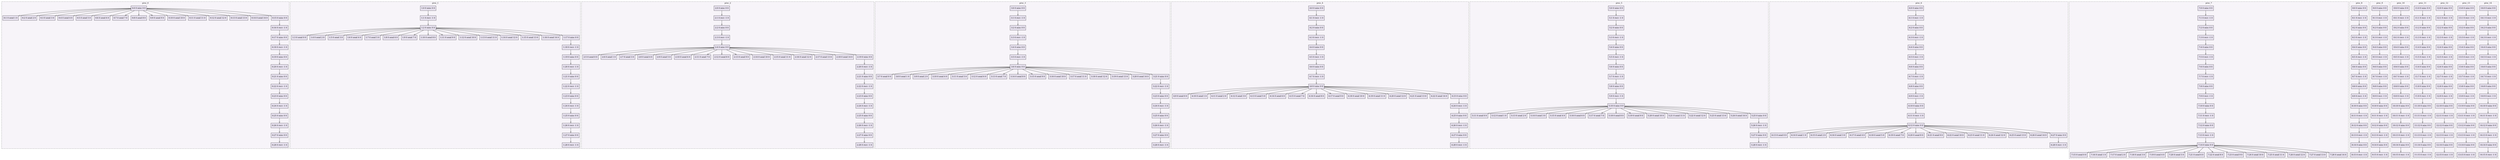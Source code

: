 digraph{node[shape=record style=filled colorscheme=purd9 fillcolor=2];subgraph cluster0{style=dashed;colorscheme=purd9;bgcolor=1;edge[arrowhead=empty];label=proc_0;0[label="0:0 0 misc 0 0"];1[label="0:1 0 send 1 0"];2[label="0:2 0 send 2 0"];3[label="0:3 0 send 3 0"];4[label="0:4 0 send 4 0"];5[label="0:5 0 send 5 0"];6[label="0:6 0 send 6 0"];7[label="0:7 0 send 7 0"];8[label="0:8 0 send 8 0"];9[label="0:9 0 send 9 0"];10[label="0:10 0 send 10 0"];11[label="0:11 0 send 11 0"];12[label="0:12 0 send 12 0"];13[label="0:13 0 send 13 0"];14[label="0:14 0 send 14 0"];15[label="0:15 0 misc 0 0"];16[label="0:16 0 recv -1 0"];17[label="0:17 0 misc 0 0"];18[label="0:18 0 recv -1 0"];19[label="0:19 0 misc 0 0"];20[label="0:20 0 recv -1 0"];21[label="0:21 0 misc 0 0"];22[label="0:22 0 recv -1 0"];23[label="0:23 0 misc 0 0"];24[label="0:24 0 recv -1 0"];25[label="0:25 0 misc 0 0"];26[label="0:26 0 recv -1 0"];27[label="0:27 0 misc 0 0"];28[label="0:28 0 recv -1 0"];0->1;0->2;0->3;0->4;0->5;0->6;0->7;0->8;0->9;0->10;0->11;0->12;0->13;0->14;0->15;15->16;16->17;17->18;18->19;19->20;20->21;21->22;22->23;23->24;24->25;25->26;26->27;27->28;}subgraph cluster1{style=dashed;colorscheme=purd9;bgcolor=1;edge[arrowhead=empty];label=proc_1;29[label="1:0 0 misc 0 0"];30[label="1:1 0 recv -1 0"];31[label="1:2 0 misc 0 0"];32[label="1:3 0 send 0 0"];33[label="1:4 0 send 2 0"];34[label="1:5 0 send 3 0"];35[label="1:6 0 send 4 0"];36[label="1:7 0 send 5 0"];37[label="1:8 0 send 6 0"];38[label="1:9 0 send 7 0"];39[label="1:10 0 send 8 0"];40[label="1:11 0 send 9 0"];41[label="1:12 0 send 10 0"];42[label="1:13 0 send 11 0"];43[label="1:14 0 send 12 0"];44[label="1:15 0 send 13 0"];45[label="1:16 0 send 14 0"];46[label="1:17 0 misc 0 0"];47[label="1:18 0 recv -1 0"];48[label="1:19 0 misc 0 0"];49[label="1:20 0 recv -1 0"];50[label="1:21 0 misc 0 0"];51[label="1:22 0 recv -1 0"];52[label="1:23 0 misc 0 0"];53[label="1:24 0 recv -1 0"];54[label="1:25 0 misc 0 0"];55[label="1:26 0 recv -1 0"];56[label="1:27 0 misc 0 0"];57[label="1:28 0 recv -1 0"];29->30;30->31;31->32;31->33;31->34;31->35;31->36;31->37;31->38;31->39;31->40;31->41;31->42;31->43;31->44;31->45;31->46;46->47;47->48;48->49;49->50;50->51;51->52;52->53;53->54;54->55;55->56;56->57;}subgraph cluster2{style=dashed;colorscheme=purd9;bgcolor=1;edge[arrowhead=empty];label=proc_2;58[label="2:0 0 misc 0 0"];59[label="2:1 0 recv -1 0"];60[label="2:2 0 misc 0 0"];61[label="2:3 0 recv -1 0"];62[label="2:4 0 misc 0 0"];63[label="2:5 0 send 0 0"];64[label="2:6 0 send 1 0"];65[label="2:7 0 send 3 0"];66[label="2:8 0 send 4 0"];67[label="2:9 0 send 5 0"];68[label="2:10 0 send 6 0"];69[label="2:11 0 send 7 0"];70[label="2:12 0 send 8 0"];71[label="2:13 0 send 9 0"];72[label="2:14 0 send 10 0"];73[label="2:15 0 send 11 0"];74[label="2:16 0 send 12 0"];75[label="2:17 0 send 13 0"];76[label="2:18 0 send 14 0"];77[label="2:19 0 misc 0 0"];78[label="2:20 0 recv -1 0"];79[label="2:21 0 misc 0 0"];80[label="2:22 0 recv -1 0"];81[label="2:23 0 misc 0 0"];82[label="2:24 0 recv -1 0"];83[label="2:25 0 misc 0 0"];84[label="2:26 0 recv -1 0"];85[label="2:27 0 misc 0 0"];86[label="2:28 0 recv -1 0"];58->59;59->60;60->61;61->62;62->63;62->64;62->65;62->66;62->67;62->68;62->69;62->70;62->71;62->72;62->73;62->74;62->75;62->76;62->77;77->78;78->79;79->80;80->81;81->82;82->83;83->84;84->85;85->86;}subgraph cluster3{style=dashed;colorscheme=purd9;bgcolor=1;edge[arrowhead=empty];label=proc_3;87[label="3:0 0 misc 0 0"];88[label="3:1 0 recv -1 0"];89[label="3:2 0 misc 0 0"];90[label="3:3 0 recv -1 0"];91[label="3:4 0 misc 0 0"];92[label="3:5 0 recv -1 0"];93[label="3:6 0 misc 0 0"];94[label="3:7 0 send 0 0"];95[label="3:8 0 send 1 0"];96[label="3:9 0 send 2 0"];97[label="3:10 0 send 4 0"];98[label="3:11 0 send 5 0"];99[label="3:12 0 send 6 0"];100[label="3:13 0 send 7 0"];101[label="3:14 0 send 8 0"];102[label="3:15 0 send 9 0"];103[label="3:16 0 send 10 0"];104[label="3:17 0 send 11 0"];105[label="3:18 0 send 12 0"];106[label="3:19 0 send 13 0"];107[label="3:20 0 send 14 0"];108[label="3:21 0 misc 0 0"];109[label="3:22 0 recv -1 0"];110[label="3:23 0 misc 0 0"];111[label="3:24 0 recv -1 0"];112[label="3:25 0 misc 0 0"];113[label="3:26 0 recv -1 0"];114[label="3:27 0 misc 0 0"];115[label="3:28 0 recv -1 0"];87->88;88->89;89->90;90->91;91->92;92->93;93->94;93->95;93->96;93->97;93->98;93->99;93->100;93->101;93->102;93->103;93->104;93->105;93->106;93->107;93->108;108->109;109->110;110->111;111->112;112->113;113->114;114->115;}subgraph cluster4{style=dashed;colorscheme=purd9;bgcolor=1;edge[arrowhead=empty];label=proc_4;116[label="4:0 0 misc 0 0"];117[label="4:1 0 recv -1 0"];118[label="4:2 0 misc 0 0"];119[label="4:3 0 recv -1 0"];120[label="4:4 0 misc 0 0"];121[label="4:5 0 recv -1 0"];122[label="4:6 0 misc 0 0"];123[label="4:7 0 recv -1 0"];124[label="4:8 0 misc 0 0"];125[label="4:9 0 send 0 0"];126[label="4:10 0 send 1 0"];127[label="4:11 0 send 2 0"];128[label="4:12 0 send 3 0"];129[label="4:13 0 send 5 0"];130[label="4:14 0 send 6 0"];131[label="4:15 0 send 7 0"];132[label="4:16 0 send 8 0"];133[label="4:17 0 send 9 0"];134[label="4:18 0 send 10 0"];135[label="4:19 0 send 11 0"];136[label="4:20 0 send 12 0"];137[label="4:21 0 send 13 0"];138[label="4:22 0 send 14 0"];139[label="4:23 0 misc 0 0"];140[label="4:24 0 recv -1 0"];141[label="4:25 0 misc 0 0"];142[label="4:26 0 recv -1 0"];143[label="4:27 0 misc 0 0"];144[label="4:28 0 recv -1 0"];116->117;117->118;118->119;119->120;120->121;121->122;122->123;123->124;124->125;124->126;124->127;124->128;124->129;124->130;124->131;124->132;124->133;124->134;124->135;124->136;124->137;124->138;124->139;139->140;140->141;141->142;142->143;143->144;}subgraph cluster5{style=dashed;colorscheme=purd9;bgcolor=1;edge[arrowhead=empty];label=proc_5;145[label="5:0 0 misc 0 0"];146[label="5:1 0 recv -1 0"];147[label="5:2 0 misc 0 0"];148[label="5:3 0 recv -1 0"];149[label="5:4 0 misc 0 0"];150[label="5:5 0 recv -1 0"];151[label="5:6 0 misc 0 0"];152[label="5:7 0 recv -1 0"];153[label="5:8 0 misc 0 0"];154[label="5:9 0 recv -1 0"];155[label="5:10 0 misc 0 0"];156[label="5:11 0 send 0 0"];157[label="5:12 0 send 1 0"];158[label="5:13 0 send 2 0"];159[label="5:14 0 send 3 0"];160[label="5:15 0 send 4 0"];161[label="5:16 0 send 6 0"];162[label="5:17 0 send 7 0"];163[label="5:18 0 send 8 0"];164[label="5:19 0 send 9 0"];165[label="5:20 0 send 10 0"];166[label="5:21 0 send 11 0"];167[label="5:22 0 send 12 0"];168[label="5:23 0 send 13 0"];169[label="5:24 0 send 14 0"];170[label="5:25 0 misc 0 0"];171[label="5:26 0 recv -1 0"];172[label="5:27 0 misc 0 0"];173[label="5:28 0 recv -1 0"];145->146;146->147;147->148;148->149;149->150;150->151;151->152;152->153;153->154;154->155;155->156;155->157;155->158;155->159;155->160;155->161;155->162;155->163;155->164;155->165;155->166;155->167;155->168;155->169;155->170;170->171;171->172;172->173;}subgraph cluster6{style=dashed;colorscheme=purd9;bgcolor=1;edge[arrowhead=empty];label=proc_6;174[label="6:0 0 misc 0 0"];175[label="6:1 0 recv -1 0"];176[label="6:2 0 misc 0 0"];177[label="6:3 0 recv -1 0"];178[label="6:4 0 misc 0 0"];179[label="6:5 0 recv -1 0"];180[label="6:6 0 misc 0 0"];181[label="6:7 0 recv -1 0"];182[label="6:8 0 misc 0 0"];183[label="6:9 0 recv -1 0"];184[label="6:10 0 misc 0 0"];185[label="6:11 0 recv -1 0"];186[label="6:12 0 misc 0 0"];187[label="6:13 0 send 0 0"];188[label="6:14 0 send 1 0"];189[label="6:15 0 send 2 0"];190[label="6:16 0 send 3 0"];191[label="6:17 0 send 4 0"];192[label="6:18 0 send 5 0"];193[label="6:19 0 send 7 0"];194[label="6:20 0 send 8 0"];195[label="6:21 0 send 9 0"];196[label="6:22 0 send 10 0"];197[label="6:23 0 send 11 0"];198[label="6:24 0 send 12 0"];199[label="6:25 0 send 13 0"];200[label="6:26 0 send 14 0"];201[label="6:27 0 misc 0 0"];202[label="6:28 0 recv -1 0"];174->175;175->176;176->177;177->178;178->179;179->180;180->181;181->182;182->183;183->184;184->185;185->186;186->187;186->188;186->189;186->190;186->191;186->192;186->193;186->194;186->195;186->196;186->197;186->198;186->199;186->200;186->201;201->202;}subgraph cluster7{style=dashed;colorscheme=purd9;bgcolor=1;edge[arrowhead=empty];label=proc_7;203[label="7:0 0 misc 0 0"];204[label="7:1 0 recv -1 0"];205[label="7:2 0 misc 0 0"];206[label="7:3 0 recv -1 0"];207[label="7:4 0 misc 0 0"];208[label="7:5 0 recv -1 0"];209[label="7:6 0 misc 0 0"];210[label="7:7 0 recv -1 0"];211[label="7:8 0 misc 0 0"];212[label="7:9 0 recv -1 0"];213[label="7:10 0 misc 0 0"];214[label="7:11 0 recv -1 0"];215[label="7:12 0 misc 0 0"];216[label="7:13 0 recv -1 0"];217[label="7:14 0 misc 0 0"];218[label="7:15 0 send 0 0"];219[label="7:16 0 send 1 0"];220[label="7:17 0 send 2 0"];221[label="7:18 0 send 3 0"];222[label="7:19 0 send 4 0"];223[label="7:20 0 send 5 0"];224[label="7:21 0 send 6 0"];225[label="7:22 0 send 8 0"];226[label="7:23 0 send 9 0"];227[label="7:24 0 send 10 0"];228[label="7:25 0 send 11 0"];229[label="7:26 0 send 12 0"];230[label="7:27 0 send 13 0"];231[label="7:28 0 send 14 0"];203->204;204->205;205->206;206->207;207->208;208->209;209->210;210->211;211->212;212->213;213->214;214->215;215->216;216->217;217->218;217->219;217->220;217->221;217->222;217->223;217->224;217->225;217->226;217->227;217->228;217->229;217->230;217->231;}subgraph cluster8{style=dashed;colorscheme=purd9;bgcolor=1;edge[arrowhead=empty];label=proc_8;232[label="8:0 0 misc 0 0"];233[label="8:1 0 recv -1 0"];234[label="8:2 0 misc 0 0"];235[label="8:3 0 recv -1 0"];236[label="8:4 0 misc 0 0"];237[label="8:5 0 recv -1 0"];238[label="8:6 0 misc 0 0"];239[label="8:7 0 recv -1 0"];240[label="8:8 0 misc 0 0"];241[label="8:9 0 recv -1 0"];242[label="8:10 0 misc 0 0"];243[label="8:11 0 recv -1 0"];244[label="8:12 0 misc 0 0"];245[label="8:13 0 recv -1 0"];246[label="8:14 0 misc 0 0"];247[label="8:15 0 recv -1 0"];232->233;233->234;234->235;235->236;236->237;237->238;238->239;239->240;240->241;241->242;242->243;243->244;244->245;245->246;246->247;}subgraph cluster9{style=dashed;colorscheme=purd9;bgcolor=1;edge[arrowhead=empty];label=proc_9;248[label="9:0 0 misc 0 0"];249[label="9:1 0 recv -1 0"];250[label="9:2 0 misc 0 0"];251[label="9:3 0 recv -1 0"];252[label="9:4 0 misc 0 0"];253[label="9:5 0 recv -1 0"];254[label="9:6 0 misc 0 0"];255[label="9:7 0 recv -1 0"];256[label="9:8 0 misc 0 0"];257[label="9:9 0 recv -1 0"];258[label="9:10 0 misc 0 0"];259[label="9:11 0 recv -1 0"];260[label="9:12 0 misc 0 0"];261[label="9:13 0 recv -1 0"];262[label="9:14 0 misc 0 0"];263[label="9:15 0 recv -1 0"];248->249;249->250;250->251;251->252;252->253;253->254;254->255;255->256;256->257;257->258;258->259;259->260;260->261;261->262;262->263;}subgraph cluster10{style=dashed;colorscheme=purd9;bgcolor=1;edge[arrowhead=empty];label=proc_10;264[label="10:0 0 misc 0 0"];265[label="10:1 0 recv -1 0"];266[label="10:2 0 misc 0 0"];267[label="10:3 0 recv -1 0"];268[label="10:4 0 misc 0 0"];269[label="10:5 0 recv -1 0"];270[label="10:6 0 misc 0 0"];271[label="10:7 0 recv -1 0"];272[label="10:8 0 misc 0 0"];273[label="10:9 0 recv -1 0"];274[label="10:10 0 misc 0 0"];275[label="10:11 0 recv -1 0"];276[label="10:12 0 misc 0 0"];277[label="10:13 0 recv -1 0"];278[label="10:14 0 misc 0 0"];279[label="10:15 0 recv -1 0"];264->265;265->266;266->267;267->268;268->269;269->270;270->271;271->272;272->273;273->274;274->275;275->276;276->277;277->278;278->279;}subgraph cluster11{style=dashed;colorscheme=purd9;bgcolor=1;edge[arrowhead=empty];label=proc_11;280[label="11:0 0 misc 0 0"];281[label="11:1 0 recv -1 0"];282[label="11:2 0 misc 0 0"];283[label="11:3 0 recv -1 0"];284[label="11:4 0 misc 0 0"];285[label="11:5 0 recv -1 0"];286[label="11:6 0 misc 0 0"];287[label="11:7 0 recv -1 0"];288[label="11:8 0 misc 0 0"];289[label="11:9 0 recv -1 0"];290[label="11:10 0 misc 0 0"];291[label="11:11 0 recv -1 0"];292[label="11:12 0 misc 0 0"];293[label="11:13 0 recv -1 0"];294[label="11:14 0 misc 0 0"];295[label="11:15 0 recv -1 0"];280->281;281->282;282->283;283->284;284->285;285->286;286->287;287->288;288->289;289->290;290->291;291->292;292->293;293->294;294->295;}subgraph cluster12{style=dashed;colorscheme=purd9;bgcolor=1;edge[arrowhead=empty];label=proc_12;296[label="12:0 0 misc 0 0"];297[label="12:1 0 recv -1 0"];298[label="12:2 0 misc 0 0"];299[label="12:3 0 recv -1 0"];300[label="12:4 0 misc 0 0"];301[label="12:5 0 recv -1 0"];302[label="12:6 0 misc 0 0"];303[label="12:7 0 recv -1 0"];304[label="12:8 0 misc 0 0"];305[label="12:9 0 recv -1 0"];306[label="12:10 0 misc 0 0"];307[label="12:11 0 recv -1 0"];308[label="12:12 0 misc 0 0"];309[label="12:13 0 recv -1 0"];310[label="12:14 0 misc 0 0"];311[label="12:15 0 recv -1 0"];296->297;297->298;298->299;299->300;300->301;301->302;302->303;303->304;304->305;305->306;306->307;307->308;308->309;309->310;310->311;}subgraph cluster13{style=dashed;colorscheme=purd9;bgcolor=1;edge[arrowhead=empty];label=proc_13;312[label="13:0 0 misc 0 0"];313[label="13:1 0 recv -1 0"];314[label="13:2 0 misc 0 0"];315[label="13:3 0 recv -1 0"];316[label="13:4 0 misc 0 0"];317[label="13:5 0 recv -1 0"];318[label="13:6 0 misc 0 0"];319[label="13:7 0 recv -1 0"];320[label="13:8 0 misc 0 0"];321[label="13:9 0 recv -1 0"];322[label="13:10 0 misc 0 0"];323[label="13:11 0 recv -1 0"];324[label="13:12 0 misc 0 0"];325[label="13:13 0 recv -1 0"];326[label="13:14 0 misc 0 0"];327[label="13:15 0 recv -1 0"];312->313;313->314;314->315;315->316;316->317;317->318;318->319;319->320;320->321;321->322;322->323;323->324;324->325;325->326;326->327;}subgraph cluster14{style=dashed;colorscheme=purd9;bgcolor=1;edge[arrowhead=empty];label=proc_14;328[label="14:0 0 misc 0 0"];329[label="14:1 0 recv -1 0"];330[label="14:2 0 misc 0 0"];331[label="14:3 0 recv -1 0"];332[label="14:4 0 misc 0 0"];333[label="14:5 0 recv -1 0"];334[label="14:6 0 misc 0 0"];335[label="14:7 0 recv -1 0"];336[label="14:8 0 misc 0 0"];337[label="14:9 0 recv -1 0"];338[label="14:10 0 misc 0 0"];339[label="14:11 0 recv -1 0"];340[label="14:12 0 misc 0 0"];341[label="14:13 0 recv -1 0"];342[label="14:14 0 misc 0 0"];343[label="14:15 0 recv -1 0"];328->329;329->330;330->331;331->332;332->333;333->334;334->335;335->336;336->337;337->338;338->339;339->340;340->341;341->342;342->343;}}